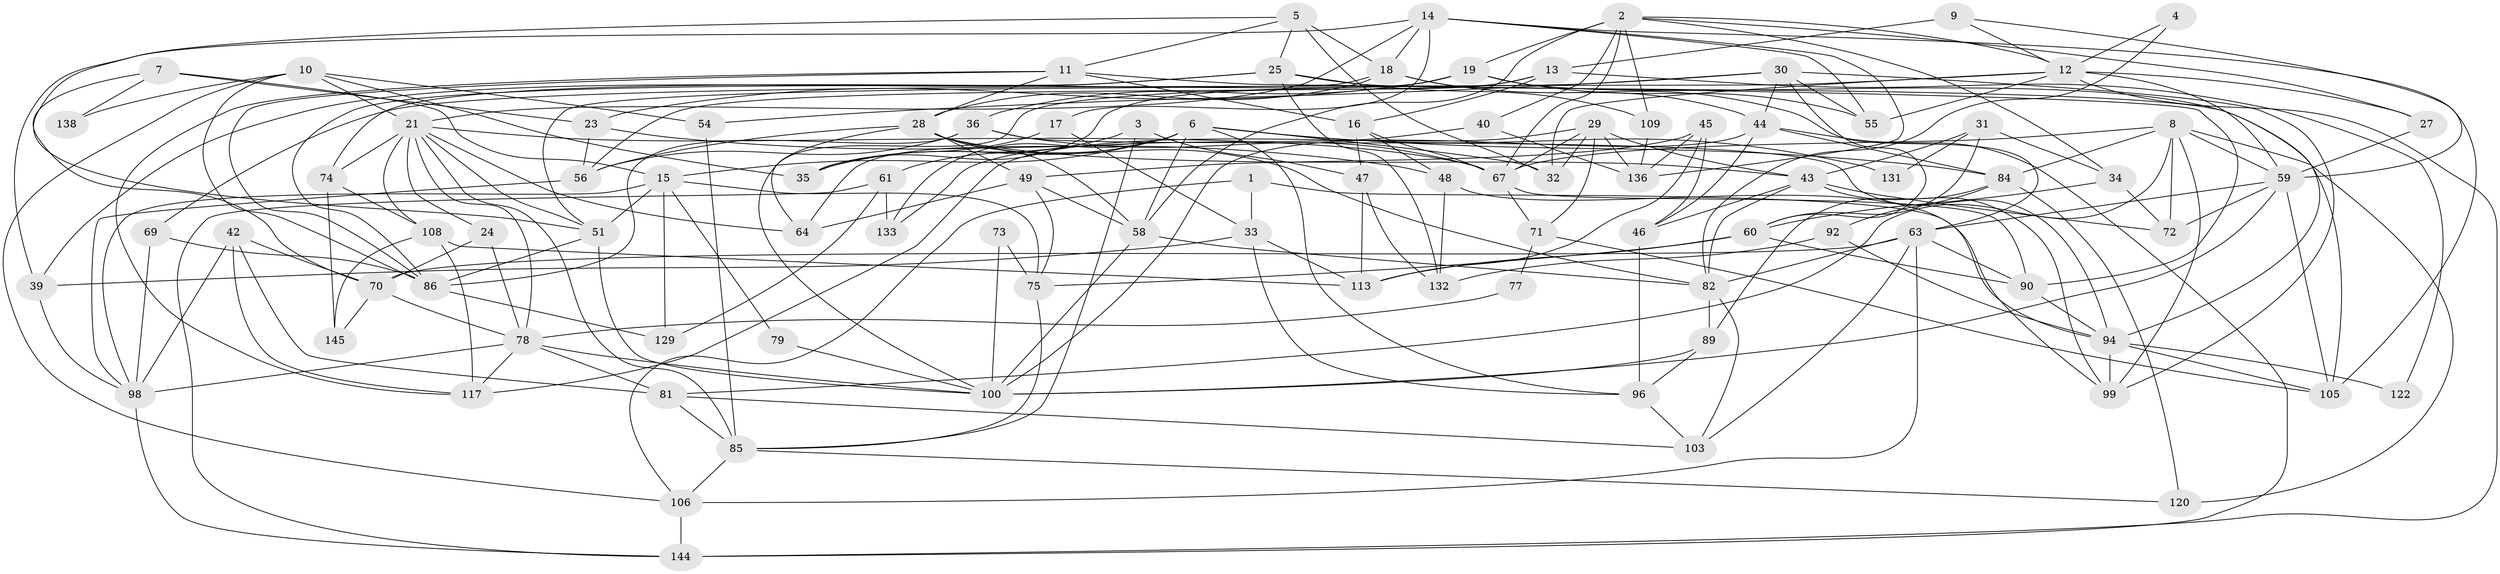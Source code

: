 // original degree distribution, {2: 0.0821917808219178, 7: 0.02054794520547945, 3: 0.3424657534246575, 8: 0.0136986301369863, 4: 0.22602739726027396, 5: 0.23972602739726026, 6: 0.07534246575342465}
// Generated by graph-tools (version 1.1) at 2025/41/03/06/25 10:41:56]
// undirected, 94 vertices, 233 edges
graph export_dot {
graph [start="1"]
  node [color=gray90,style=filled];
  1 [super="+52"];
  2 [super="+53"];
  3 [super="+126"];
  4;
  5 [super="+97"];
  6 [super="+124"];
  7;
  8 [super="+127"];
  9;
  10 [super="+93"];
  11 [super="+68"];
  12 [super="+102"];
  13 [super="+110"];
  14 [super="+22"];
  15 [super="+41"];
  16 [super="+66"];
  17;
  18 [super="+50"];
  19 [super="+20"];
  21 [super="+80"];
  23 [super="+26"];
  24;
  25;
  27;
  28 [super="+107"];
  29;
  30 [super="+38"];
  31 [super="+112"];
  32 [super="+76"];
  33 [super="+37"];
  34 [super="+62"];
  35;
  36 [super="+146"];
  39 [super="+130"];
  40;
  42;
  43 [super="+119"];
  44;
  45;
  46 [super="+116"];
  47;
  48;
  49 [super="+104"];
  51 [super="+83"];
  54;
  55 [super="+57"];
  56 [super="+65"];
  58 [super="+91"];
  59 [super="+139"];
  60;
  61;
  63;
  64;
  67 [super="+123"];
  69;
  70 [super="+141"];
  71 [super="+134"];
  72;
  73;
  74;
  75 [super="+95"];
  77;
  78 [super="+142"];
  79;
  81;
  82 [super="+87"];
  84 [super="+137"];
  85 [super="+114"];
  86 [super="+88"];
  89 [super="+140"];
  90;
  92;
  94 [super="+128"];
  96 [super="+101"];
  98 [super="+115"];
  99;
  100 [super="+118"];
  103 [super="+111"];
  105;
  106 [super="+121"];
  108 [super="+125"];
  109;
  113;
  117;
  120;
  122;
  129;
  131;
  132 [super="+135"];
  133;
  136 [super="+143"];
  138;
  144;
  145;
  1 -- 106;
  1 -- 33;
  1 -- 94;
  2 -- 12;
  2 -- 19 [weight=2];
  2 -- 34;
  2 -- 40;
  2 -- 109;
  2 -- 67;
  2 -- 27;
  2 -- 58;
  3 -- 85;
  3 -- 35;
  3 -- 47;
  4 -- 12;
  4 -- 82;
  5 -- 11;
  5 -- 32 [weight=2];
  5 -- 18;
  5 -- 51;
  5 -- 25;
  6 -- 35;
  6 -- 84;
  6 -- 131;
  6 -- 133;
  6 -- 64;
  6 -- 58;
  6 -- 61;
  6 -- 96;
  6 -- 15;
  6 -- 32;
  7 -- 15;
  7 -- 23;
  7 -- 138;
  7 -- 70;
  8 -- 72;
  8 -- 81;
  8 -- 99;
  8 -- 59;
  8 -- 67;
  8 -- 84;
  8 -- 120;
  9 -- 12;
  9 -- 59;
  9 -- 13 [weight=2];
  10 -- 86;
  10 -- 35;
  10 -- 138;
  10 -- 21;
  10 -- 54;
  10 -- 106;
  11 -- 117;
  11 -- 28;
  11 -- 90;
  11 -- 86;
  11 -- 16;
  12 -- 32;
  12 -- 144;
  12 -- 27;
  12 -- 59;
  12 -- 100;
  12 -- 55;
  13 -- 35;
  13 -- 56;
  13 -- 122;
  13 -- 16;
  14 -- 21;
  14 -- 17;
  14 -- 39;
  14 -- 18;
  14 -- 136;
  14 -- 105;
  14 -- 55;
  15 -- 129;
  15 -- 75;
  15 -- 79;
  15 -- 98;
  15 -- 51;
  16 -- 47;
  16 -- 48;
  16 -- 67;
  17 -- 35;
  17 -- 33;
  18 -- 44;
  18 -- 28;
  18 -- 63;
  18 -- 51;
  19 -- 55;
  19 -- 23;
  19 -- 36;
  19 -- 74;
  19 -- 94;
  21 -- 74 [weight=2];
  21 -- 67;
  21 -- 64;
  21 -- 108;
  21 -- 24;
  21 -- 78;
  21 -- 51;
  21 -- 85;
  23 -- 48;
  23 -- 56;
  24 -- 78;
  24 -- 70;
  25 -- 105;
  25 -- 86;
  25 -- 109;
  25 -- 39;
  25 -- 132;
  27 -- 59;
  28 -- 64;
  28 -- 43;
  28 -- 56;
  28 -- 49;
  28 -- 82;
  28 -- 58;
  29 -- 136;
  29 -- 117;
  29 -- 43;
  29 -- 67;
  29 -- 71;
  29 -- 32;
  30 -- 44;
  30 -- 69;
  30 -- 99;
  30 -- 54;
  30 -- 55;
  30 -- 60;
  31 -- 60;
  31 -- 131;
  31 -- 34;
  31 -- 43;
  33 -- 113;
  33 -- 96;
  33 -- 39;
  34 -- 72;
  34 -- 60;
  36 -- 94;
  36 -- 67;
  36 -- 86;
  36 -- 56;
  39 -- 98;
  40 -- 133;
  40 -- 136;
  42 -- 117;
  42 -- 70;
  42 -- 81;
  42 -- 98;
  43 -- 72;
  43 -- 99;
  43 -- 82;
  43 -- 46;
  44 -- 144;
  44 -- 46;
  44 -- 100;
  44 -- 84;
  45 -- 46;
  45 -- 113;
  45 -- 136;
  45 -- 49;
  46 -- 96;
  47 -- 113;
  47 -- 132;
  48 -- 132;
  48 -- 99;
  49 -- 64;
  49 -- 58;
  49 -- 75;
  51 -- 100;
  51 -- 86;
  54 -- 85;
  56 -- 98;
  58 -- 82;
  58 -- 100;
  59 -- 105;
  59 -- 100;
  59 -- 72;
  59 -- 63;
  60 -- 90;
  60 -- 113;
  60 -- 75;
  61 -- 144;
  61 -- 133;
  61 -- 129;
  63 -- 82;
  63 -- 90;
  63 -- 103;
  63 -- 106;
  63 -- 70;
  67 -- 71;
  67 -- 90;
  69 -- 86;
  69 -- 98;
  70 -- 78;
  70 -- 145;
  71 -- 105;
  71 -- 77;
  73 -- 100;
  73 -- 75;
  74 -- 145;
  74 -- 108;
  75 -- 85;
  77 -- 78;
  78 -- 98;
  78 -- 81;
  78 -- 100;
  78 -- 117;
  79 -- 100;
  81 -- 85;
  81 -- 103;
  82 -- 89;
  82 -- 103;
  84 -- 92;
  84 -- 120;
  84 -- 89;
  85 -- 120;
  85 -- 106;
  86 -- 129;
  89 -- 96;
  89 -- 100;
  90 -- 94;
  92 -- 94;
  92 -- 132;
  94 -- 122;
  94 -- 99;
  94 -- 105;
  96 -- 103;
  98 -- 144;
  106 -- 144;
  108 -- 117;
  108 -- 113;
  108 -- 145;
  109 -- 136;
}
